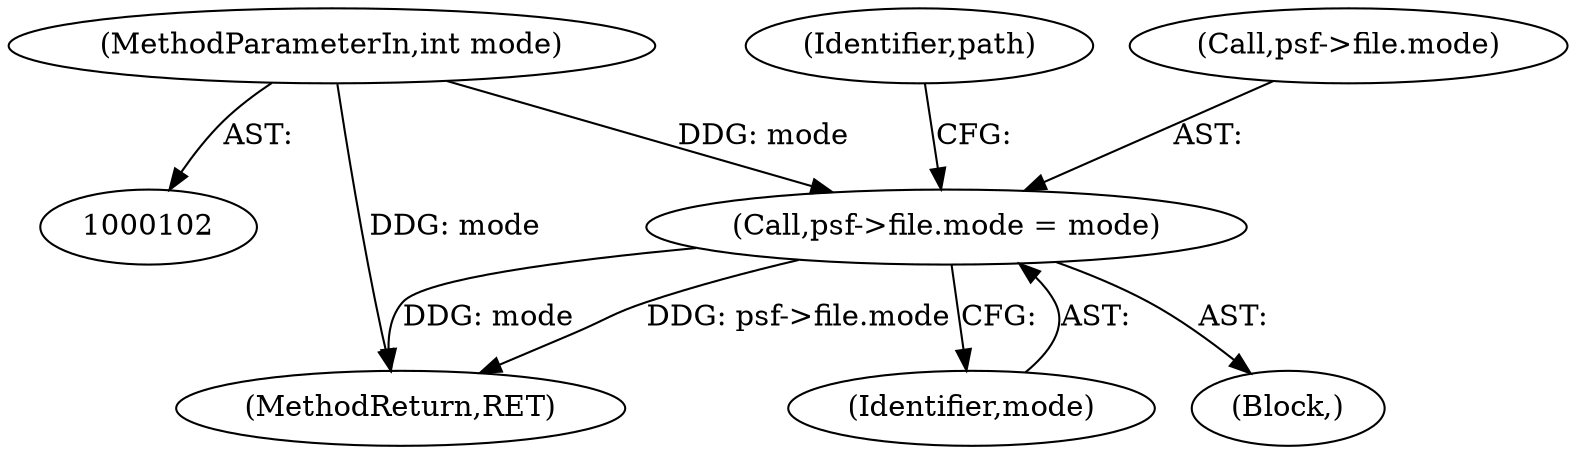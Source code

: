 digraph "0_libsndfile_708e996c87c5fae77b104ccfeb8f6db784c32074_19@pointer" {
"1000145" [label="(Call,psf->file.mode = mode)"];
"1000104" [label="(MethodParameterIn,int mode)"];
"1000155" [label="(Identifier,path)"];
"1000106" [label="(Block,)"];
"1000146" [label="(Call,psf->file.mode)"];
"1000175" [label="(MethodReturn,RET)"];
"1000151" [label="(Identifier,mode)"];
"1000145" [label="(Call,psf->file.mode = mode)"];
"1000104" [label="(MethodParameterIn,int mode)"];
"1000145" -> "1000106"  [label="AST: "];
"1000145" -> "1000151"  [label="CFG: "];
"1000146" -> "1000145"  [label="AST: "];
"1000151" -> "1000145"  [label="AST: "];
"1000155" -> "1000145"  [label="CFG: "];
"1000145" -> "1000175"  [label="DDG: mode"];
"1000145" -> "1000175"  [label="DDG: psf->file.mode"];
"1000104" -> "1000145"  [label="DDG: mode"];
"1000104" -> "1000102"  [label="AST: "];
"1000104" -> "1000175"  [label="DDG: mode"];
}
